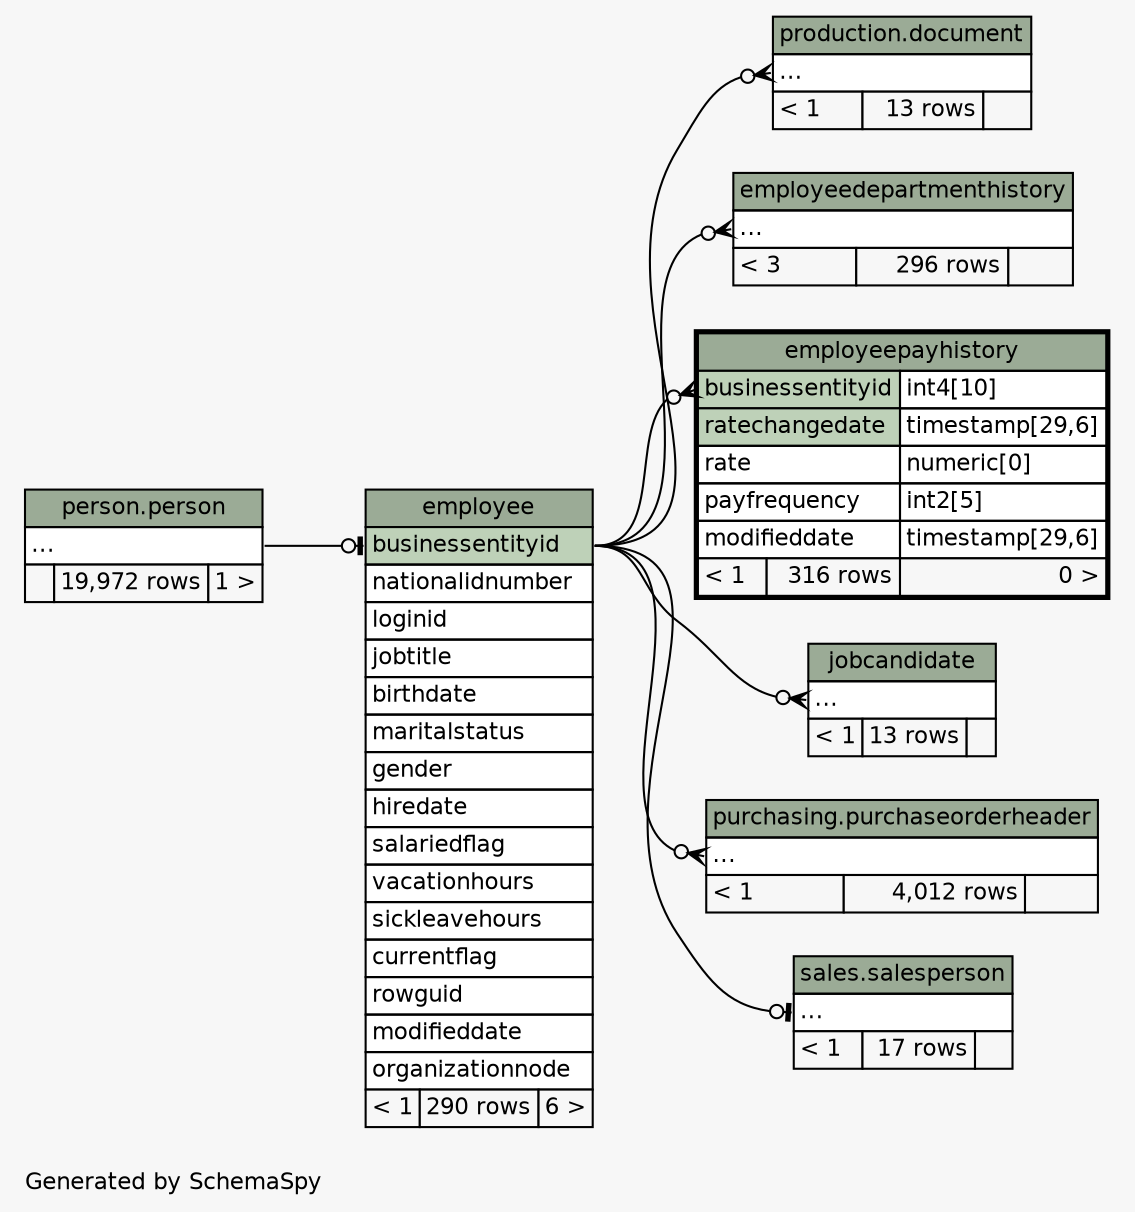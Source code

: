 // dot 2.40.1 on Linux 5.4.0-80-generic
// SchemaSpy rev 590
digraph "twoDegreesRelationshipsDiagram" {
  graph [
    rankdir="RL"
    bgcolor="#f7f7f7"
    label="\nGenerated by SchemaSpy"
    labeljust="l"
    nodesep="0.18"
    ranksep="0.46"
    fontname="Helvetica"
    fontsize="11"
  ];
  node [
    fontname="Helvetica"
    fontsize="11"
    shape="plaintext"
  ];
  edge [
    arrowsize="0.8"
  ];
  "production.document":"elipses":w -> "employee":"businessentityid":e [arrowhead=none dir=back arrowtail=crowodot];
  "employee":"businessentityid":w -> "person.person":"elipses":e [arrowhead=none dir=back arrowtail=teeodot];
  "employeedepartmenthistory":"elipses":w -> "employee":"businessentityid":e [arrowhead=none dir=back arrowtail=crowodot];
  "employeepayhistory":"businessentityid":w -> "employee":"businessentityid":e [arrowhead=none dir=back arrowtail=crowodot];
  "jobcandidate":"elipses":w -> "employee":"businessentityid":e [arrowhead=none dir=back arrowtail=crowodot];
  "purchasing.purchaseorderheader":"elipses":w -> "employee":"businessentityid":e [arrowhead=none dir=back arrowtail=crowodot];
  "sales.salesperson":"elipses":w -> "employee":"businessentityid":e [arrowhead=none dir=back arrowtail=teeodot];
  "production.document" [
    label=<
    <TABLE BORDER="0" CELLBORDER="1" CELLSPACING="0" BGCOLOR="#ffffff">
      <TR><TD COLSPAN="3" BGCOLOR="#9bab96" ALIGN="CENTER">production.document</TD></TR>
      <TR><TD PORT="elipses" COLSPAN="3" ALIGN="LEFT">...</TD></TR>
      <TR><TD ALIGN="LEFT" BGCOLOR="#f7f7f7">&lt; 1</TD><TD ALIGN="RIGHT" BGCOLOR="#f7f7f7">13 rows</TD><TD ALIGN="RIGHT" BGCOLOR="#f7f7f7">  </TD></TR>
    </TABLE>>
    tooltip="production.document"
  ];
  "employee" [
    label=<
    <TABLE BORDER="0" CELLBORDER="1" CELLSPACING="0" BGCOLOR="#ffffff">
      <TR><TD COLSPAN="3" BGCOLOR="#9bab96" ALIGN="CENTER">employee</TD></TR>
      <TR><TD PORT="businessentityid" COLSPAN="3" BGCOLOR="#bed1b8" ALIGN="LEFT">businessentityid</TD></TR>
      <TR><TD PORT="nationalidnumber" COLSPAN="3" ALIGN="LEFT">nationalidnumber</TD></TR>
      <TR><TD PORT="loginid" COLSPAN="3" ALIGN="LEFT">loginid</TD></TR>
      <TR><TD PORT="jobtitle" COLSPAN="3" ALIGN="LEFT">jobtitle</TD></TR>
      <TR><TD PORT="birthdate" COLSPAN="3" ALIGN="LEFT">birthdate</TD></TR>
      <TR><TD PORT="maritalstatus" COLSPAN="3" ALIGN="LEFT">maritalstatus</TD></TR>
      <TR><TD PORT="gender" COLSPAN="3" ALIGN="LEFT">gender</TD></TR>
      <TR><TD PORT="hiredate" COLSPAN="3" ALIGN="LEFT">hiredate</TD></TR>
      <TR><TD PORT="salariedflag" COLSPAN="3" ALIGN="LEFT">salariedflag</TD></TR>
      <TR><TD PORT="vacationhours" COLSPAN="3" ALIGN="LEFT">vacationhours</TD></TR>
      <TR><TD PORT="sickleavehours" COLSPAN="3" ALIGN="LEFT">sickleavehours</TD></TR>
      <TR><TD PORT="currentflag" COLSPAN="3" ALIGN="LEFT">currentflag</TD></TR>
      <TR><TD PORT="rowguid" COLSPAN="3" ALIGN="LEFT">rowguid</TD></TR>
      <TR><TD PORT="modifieddate" COLSPAN="3" ALIGN="LEFT">modifieddate</TD></TR>
      <TR><TD PORT="organizationnode" COLSPAN="3" ALIGN="LEFT">organizationnode</TD></TR>
      <TR><TD ALIGN="LEFT" BGCOLOR="#f7f7f7">&lt; 1</TD><TD ALIGN="RIGHT" BGCOLOR="#f7f7f7">290 rows</TD><TD ALIGN="RIGHT" BGCOLOR="#f7f7f7">6 &gt;</TD></TR>
    </TABLE>>
    URL="employee.html"
    tooltip="employee"
  ];
  "employeedepartmenthistory" [
    label=<
    <TABLE BORDER="0" CELLBORDER="1" CELLSPACING="0" BGCOLOR="#ffffff">
      <TR><TD COLSPAN="3" BGCOLOR="#9bab96" ALIGN="CENTER">employeedepartmenthistory</TD></TR>
      <TR><TD PORT="elipses" COLSPAN="3" ALIGN="LEFT">...</TD></TR>
      <TR><TD ALIGN="LEFT" BGCOLOR="#f7f7f7">&lt; 3</TD><TD ALIGN="RIGHT" BGCOLOR="#f7f7f7">296 rows</TD><TD ALIGN="RIGHT" BGCOLOR="#f7f7f7">  </TD></TR>
    </TABLE>>
    URL="employeedepartmenthistory.html"
    tooltip="employeedepartmenthistory"
  ];
  "employeepayhistory" [
    label=<
    <TABLE BORDER="2" CELLBORDER="1" CELLSPACING="0" BGCOLOR="#ffffff">
      <TR><TD COLSPAN="3" BGCOLOR="#9bab96" ALIGN="CENTER">employeepayhistory</TD></TR>
      <TR><TD PORT="businessentityid" COLSPAN="2" BGCOLOR="#bed1b8" ALIGN="LEFT">businessentityid</TD><TD PORT="businessentityid.type" ALIGN="LEFT">int4[10]</TD></TR>
      <TR><TD PORT="ratechangedate" COLSPAN="2" BGCOLOR="#bed1b8" ALIGN="LEFT">ratechangedate</TD><TD PORT="ratechangedate.type" ALIGN="LEFT">timestamp[29,6]</TD></TR>
      <TR><TD PORT="rate" COLSPAN="2" ALIGN="LEFT">rate</TD><TD PORT="rate.type" ALIGN="LEFT">numeric[0]</TD></TR>
      <TR><TD PORT="payfrequency" COLSPAN="2" ALIGN="LEFT">payfrequency</TD><TD PORT="payfrequency.type" ALIGN="LEFT">int2[5]</TD></TR>
      <TR><TD PORT="modifieddate" COLSPAN="2" ALIGN="LEFT">modifieddate</TD><TD PORT="modifieddate.type" ALIGN="LEFT">timestamp[29,6]</TD></TR>
      <TR><TD ALIGN="LEFT" BGCOLOR="#f7f7f7">&lt; 1</TD><TD ALIGN="RIGHT" BGCOLOR="#f7f7f7">316 rows</TD><TD ALIGN="RIGHT" BGCOLOR="#f7f7f7">0 &gt;</TD></TR>
    </TABLE>>
    URL="employeepayhistory.html"
    tooltip="employeepayhistory"
  ];
  "jobcandidate" [
    label=<
    <TABLE BORDER="0" CELLBORDER="1" CELLSPACING="0" BGCOLOR="#ffffff">
      <TR><TD COLSPAN="3" BGCOLOR="#9bab96" ALIGN="CENTER">jobcandidate</TD></TR>
      <TR><TD PORT="elipses" COLSPAN="3" ALIGN="LEFT">...</TD></TR>
      <TR><TD ALIGN="LEFT" BGCOLOR="#f7f7f7">&lt; 1</TD><TD ALIGN="RIGHT" BGCOLOR="#f7f7f7">13 rows</TD><TD ALIGN="RIGHT" BGCOLOR="#f7f7f7">  </TD></TR>
    </TABLE>>
    URL="jobcandidate.html"
    tooltip="jobcandidate"
  ];
  "person.person" [
    label=<
    <TABLE BORDER="0" CELLBORDER="1" CELLSPACING="0" BGCOLOR="#ffffff">
      <TR><TD COLSPAN="3" BGCOLOR="#9bab96" ALIGN="CENTER">person.person</TD></TR>
      <TR><TD PORT="elipses" COLSPAN="3" ALIGN="LEFT">...</TD></TR>
      <TR><TD ALIGN="LEFT" BGCOLOR="#f7f7f7">  </TD><TD ALIGN="RIGHT" BGCOLOR="#f7f7f7">19,972 rows</TD><TD ALIGN="RIGHT" BGCOLOR="#f7f7f7">1 &gt;</TD></TR>
    </TABLE>>
    tooltip="person.person"
  ];
  "purchasing.purchaseorderheader" [
    label=<
    <TABLE BORDER="0" CELLBORDER="1" CELLSPACING="0" BGCOLOR="#ffffff">
      <TR><TD COLSPAN="3" BGCOLOR="#9bab96" ALIGN="CENTER">purchasing.purchaseorderheader</TD></TR>
      <TR><TD PORT="elipses" COLSPAN="3" ALIGN="LEFT">...</TD></TR>
      <TR><TD ALIGN="LEFT" BGCOLOR="#f7f7f7">&lt; 1</TD><TD ALIGN="RIGHT" BGCOLOR="#f7f7f7">4,012 rows</TD><TD ALIGN="RIGHT" BGCOLOR="#f7f7f7">  </TD></TR>
    </TABLE>>
    tooltip="purchasing.purchaseorderheader"
  ];
  "sales.salesperson" [
    label=<
    <TABLE BORDER="0" CELLBORDER="1" CELLSPACING="0" BGCOLOR="#ffffff">
      <TR><TD COLSPAN="3" BGCOLOR="#9bab96" ALIGN="CENTER">sales.salesperson</TD></TR>
      <TR><TD PORT="elipses" COLSPAN="3" ALIGN="LEFT">...</TD></TR>
      <TR><TD ALIGN="LEFT" BGCOLOR="#f7f7f7">&lt; 1</TD><TD ALIGN="RIGHT" BGCOLOR="#f7f7f7">17 rows</TD><TD ALIGN="RIGHT" BGCOLOR="#f7f7f7">  </TD></TR>
    </TABLE>>
    tooltip="sales.salesperson"
  ];
}
